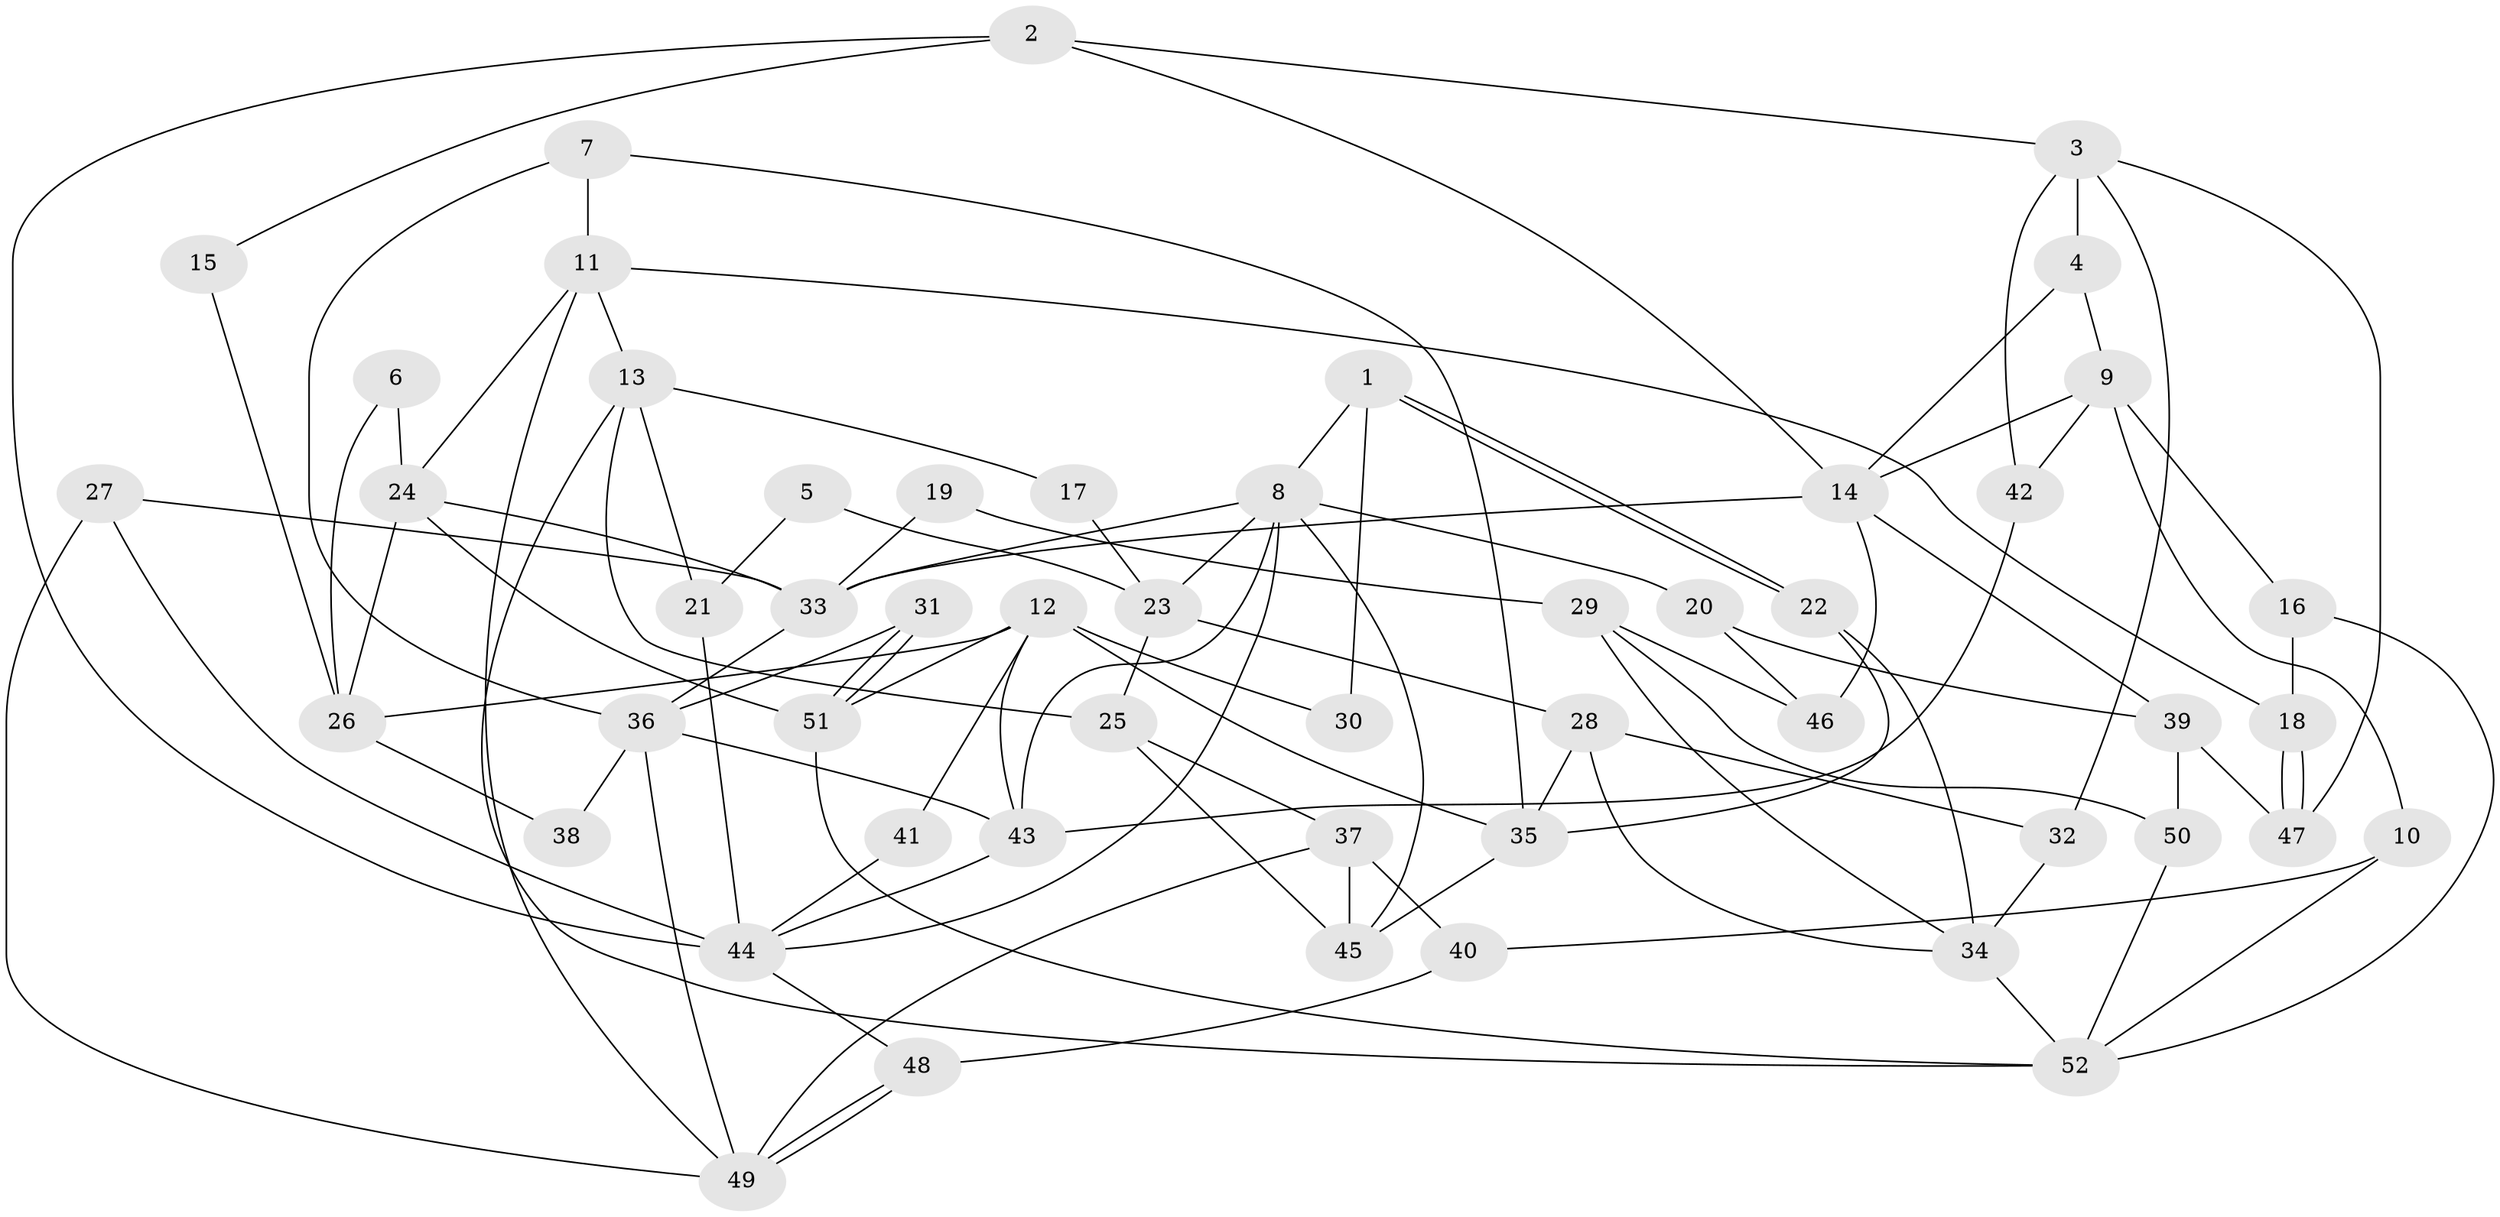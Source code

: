 // coarse degree distribution, {4: 0.18181818181818182, 5: 0.15151515151515152, 3: 0.24242424242424243, 2: 0.12121212121212122, 6: 0.18181818181818182, 11: 0.030303030303030304, 8: 0.030303030303030304, 9: 0.030303030303030304, 7: 0.030303030303030304}
// Generated by graph-tools (version 1.1) at 2025/24/03/03/25 07:24:00]
// undirected, 52 vertices, 104 edges
graph export_dot {
graph [start="1"]
  node [color=gray90,style=filled];
  1;
  2;
  3;
  4;
  5;
  6;
  7;
  8;
  9;
  10;
  11;
  12;
  13;
  14;
  15;
  16;
  17;
  18;
  19;
  20;
  21;
  22;
  23;
  24;
  25;
  26;
  27;
  28;
  29;
  30;
  31;
  32;
  33;
  34;
  35;
  36;
  37;
  38;
  39;
  40;
  41;
  42;
  43;
  44;
  45;
  46;
  47;
  48;
  49;
  50;
  51;
  52;
  1 -- 8;
  1 -- 22;
  1 -- 22;
  1 -- 30;
  2 -- 3;
  2 -- 14;
  2 -- 15;
  2 -- 44;
  3 -- 42;
  3 -- 47;
  3 -- 4;
  3 -- 32;
  4 -- 14;
  4 -- 9;
  5 -- 21;
  5 -- 23;
  6 -- 24;
  6 -- 26;
  7 -- 36;
  7 -- 35;
  7 -- 11;
  8 -- 44;
  8 -- 33;
  8 -- 20;
  8 -- 23;
  8 -- 43;
  8 -- 45;
  9 -- 16;
  9 -- 10;
  9 -- 14;
  9 -- 42;
  10 -- 40;
  10 -- 52;
  11 -- 13;
  11 -- 18;
  11 -- 24;
  11 -- 49;
  12 -- 35;
  12 -- 51;
  12 -- 26;
  12 -- 30;
  12 -- 41;
  12 -- 43;
  13 -- 25;
  13 -- 52;
  13 -- 17;
  13 -- 21;
  14 -- 33;
  14 -- 39;
  14 -- 46;
  15 -- 26;
  16 -- 52;
  16 -- 18;
  17 -- 23;
  18 -- 47;
  18 -- 47;
  19 -- 33;
  19 -- 29;
  20 -- 39;
  20 -- 46;
  21 -- 44;
  22 -- 34;
  22 -- 35;
  23 -- 28;
  23 -- 25;
  24 -- 33;
  24 -- 26;
  24 -- 51;
  25 -- 37;
  25 -- 45;
  26 -- 38;
  27 -- 44;
  27 -- 49;
  27 -- 33;
  28 -- 35;
  28 -- 32;
  28 -- 34;
  29 -- 46;
  29 -- 34;
  29 -- 50;
  31 -- 51;
  31 -- 51;
  31 -- 36;
  32 -- 34;
  33 -- 36;
  34 -- 52;
  35 -- 45;
  36 -- 49;
  36 -- 43;
  36 -- 38;
  37 -- 49;
  37 -- 45;
  37 -- 40;
  39 -- 50;
  39 -- 47;
  40 -- 48;
  41 -- 44;
  42 -- 43;
  43 -- 44;
  44 -- 48;
  48 -- 49;
  48 -- 49;
  50 -- 52;
  51 -- 52;
}
